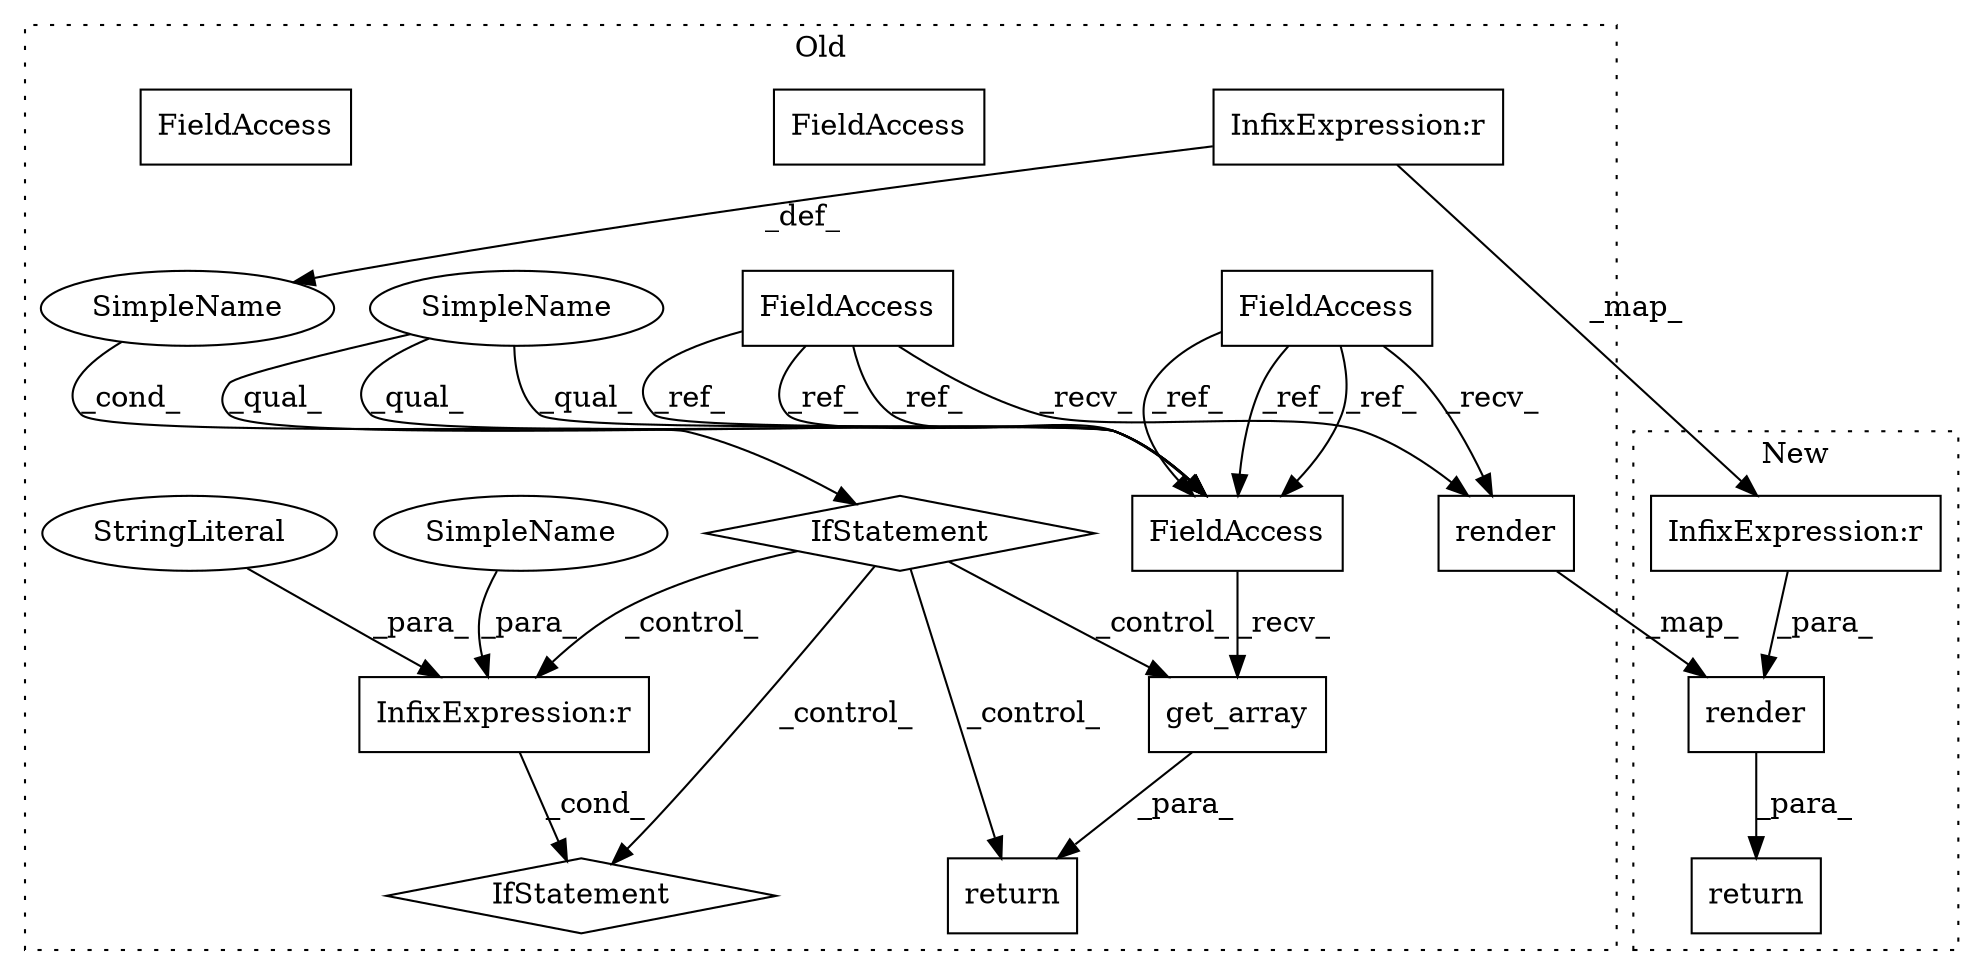 digraph G {
subgraph cluster0 {
1 [label="get_array" a="32" s="6103" l="11" shape="box"];
3 [label="return" a="41" s="6084" l="7" shape="box"];
5 [label="InfixExpression:r" a="27" s="6059" l="4" shape="box"];
6 [label="InfixExpression:r" a="27" s="6140" l="4" shape="box"];
7 [label="FieldAccess" a="22" s="4084" l="11" shape="box"];
8 [label="render" a="32" s="6037" l="8" shape="box"];
10 [label="FieldAccess" a="22" s="4395" l="11" shape="box"];
11 [label="FieldAccess" a="22" s="6091" l="11" shape="box"];
12 [label="IfStatement" a="25" s="6132,6151" l="4,2" shape="diamond"];
13 [label="SimpleName" a="42" s="" l="" shape="ellipse"];
14 [label="IfStatement" a="25" s="6051,6074" l="4,2" shape="diamond"];
15 [label="StringLiteral" a="45" s="6144" l="7" shape="ellipse"];
16 [label="FieldAccess" a="22" s="6091" l="11" shape="box"];
17 [label="SimpleName" a="42" s="6136" l="4" shape="ellipse"];
18 [label="FieldAccess" a="22" s="6091" l="11" shape="box"];
19 [label="SimpleName" a="42" s="6091" l="4" shape="ellipse"];
label = "Old";
style="dotted";
}
subgraph cluster1 {
2 [label="return" a="41" s="6025" l="7" shape="box"];
4 [label="InfixExpression:r" a="27" s="6056" l="4" shape="box"];
9 [label="render" a="32" s="6044,6072" l="7,1" shape="box"];
label = "New";
style="dotted";
}
1 -> 3 [label="_para_"];
4 -> 9 [label="_para_"];
5 -> 13 [label="_def_"];
5 -> 4 [label="_map_"];
6 -> 12 [label="_cond_"];
7 -> 18 [label="_ref_"];
7 -> 18 [label="_ref_"];
7 -> 8 [label="_recv_"];
7 -> 18 [label="_ref_"];
8 -> 9 [label="_map_"];
9 -> 2 [label="_para_"];
10 -> 18 [label="_ref_"];
10 -> 18 [label="_ref_"];
10 -> 18 [label="_ref_"];
10 -> 8 [label="_recv_"];
13 -> 14 [label="_cond_"];
14 -> 12 [label="_control_"];
14 -> 1 [label="_control_"];
14 -> 6 [label="_control_"];
14 -> 3 [label="_control_"];
15 -> 6 [label="_para_"];
17 -> 6 [label="_para_"];
18 -> 1 [label="_recv_"];
19 -> 18 [label="_qual_"];
19 -> 18 [label="_qual_"];
19 -> 18 [label="_qual_"];
}